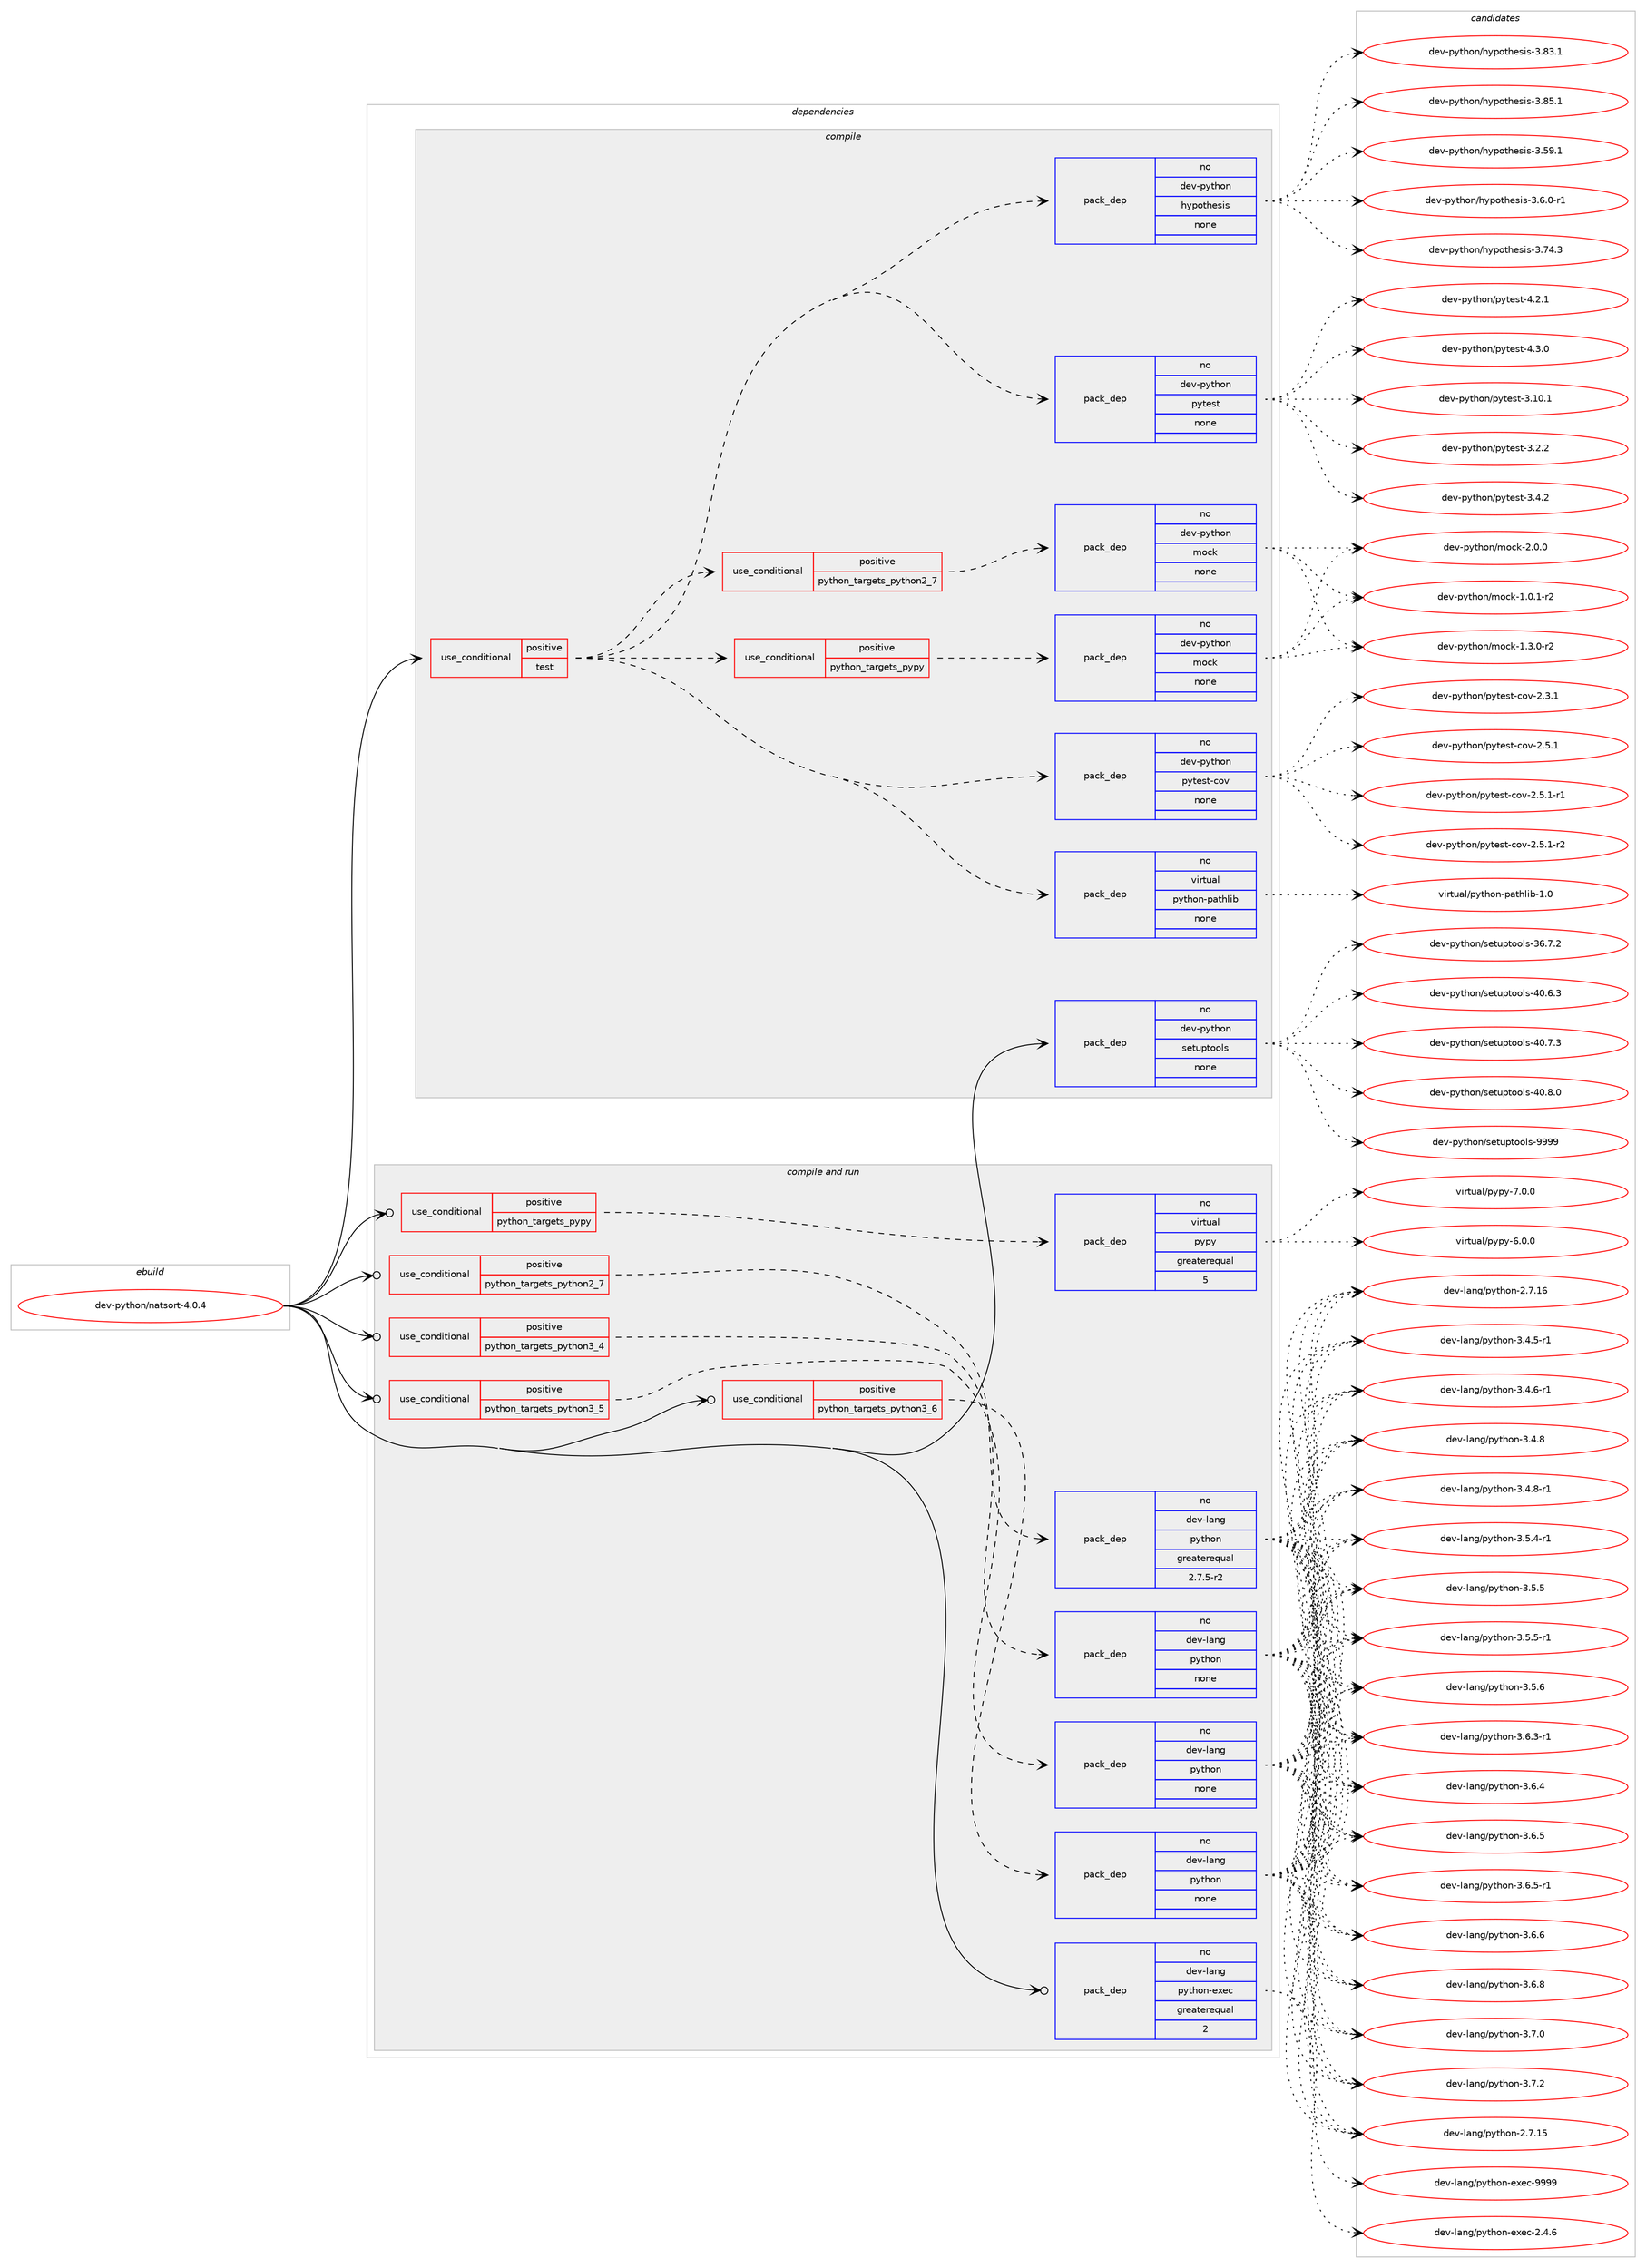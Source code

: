 digraph prolog {

# *************
# Graph options
# *************

newrank=true;
concentrate=true;
compound=true;
graph [rankdir=LR,fontname=Helvetica,fontsize=10,ranksep=1.5];#, ranksep=2.5, nodesep=0.2];
edge  [arrowhead=vee];
node  [fontname=Helvetica,fontsize=10];

# **********
# The ebuild
# **********

subgraph cluster_leftcol {
color=gray;
rank=same;
label=<<i>ebuild</i>>;
id [label="dev-python/natsort-4.0.4", color=red, width=4, href="../dev-python/natsort-4.0.4.svg"];
}

# ****************
# The dependencies
# ****************

subgraph cluster_midcol {
color=gray;
label=<<i>dependencies</i>>;
subgraph cluster_compile {
fillcolor="#eeeeee";
style=filled;
label=<<i>compile</i>>;
subgraph cond377917 {
dependency1420071 [label=<<TABLE BORDER="0" CELLBORDER="1" CELLSPACING="0" CELLPADDING="4"><TR><TD ROWSPAN="3" CELLPADDING="10">use_conditional</TD></TR><TR><TD>positive</TD></TR><TR><TD>test</TD></TR></TABLE>>, shape=none, color=red];
subgraph pack1018880 {
dependency1420072 [label=<<TABLE BORDER="0" CELLBORDER="1" CELLSPACING="0" CELLPADDING="4" WIDTH="220"><TR><TD ROWSPAN="6" CELLPADDING="30">pack_dep</TD></TR><TR><TD WIDTH="110">no</TD></TR><TR><TD>dev-python</TD></TR><TR><TD>pytest</TD></TR><TR><TD>none</TD></TR><TR><TD></TD></TR></TABLE>>, shape=none, color=blue];
}
dependency1420071:e -> dependency1420072:w [weight=20,style="dashed",arrowhead="vee"];
subgraph pack1018881 {
dependency1420073 [label=<<TABLE BORDER="0" CELLBORDER="1" CELLSPACING="0" CELLPADDING="4" WIDTH="220"><TR><TD ROWSPAN="6" CELLPADDING="30">pack_dep</TD></TR><TR><TD WIDTH="110">no</TD></TR><TR><TD>dev-python</TD></TR><TR><TD>hypothesis</TD></TR><TR><TD>none</TD></TR><TR><TD></TD></TR></TABLE>>, shape=none, color=blue];
}
dependency1420071:e -> dependency1420073:w [weight=20,style="dashed",arrowhead="vee"];
subgraph pack1018882 {
dependency1420074 [label=<<TABLE BORDER="0" CELLBORDER="1" CELLSPACING="0" CELLPADDING="4" WIDTH="220"><TR><TD ROWSPAN="6" CELLPADDING="30">pack_dep</TD></TR><TR><TD WIDTH="110">no</TD></TR><TR><TD>virtual</TD></TR><TR><TD>python-pathlib</TD></TR><TR><TD>none</TD></TR><TR><TD></TD></TR></TABLE>>, shape=none, color=blue];
}
dependency1420071:e -> dependency1420074:w [weight=20,style="dashed",arrowhead="vee"];
subgraph pack1018883 {
dependency1420075 [label=<<TABLE BORDER="0" CELLBORDER="1" CELLSPACING="0" CELLPADDING="4" WIDTH="220"><TR><TD ROWSPAN="6" CELLPADDING="30">pack_dep</TD></TR><TR><TD WIDTH="110">no</TD></TR><TR><TD>dev-python</TD></TR><TR><TD>pytest-cov</TD></TR><TR><TD>none</TD></TR><TR><TD></TD></TR></TABLE>>, shape=none, color=blue];
}
dependency1420071:e -> dependency1420075:w [weight=20,style="dashed",arrowhead="vee"];
subgraph cond377918 {
dependency1420076 [label=<<TABLE BORDER="0" CELLBORDER="1" CELLSPACING="0" CELLPADDING="4"><TR><TD ROWSPAN="3" CELLPADDING="10">use_conditional</TD></TR><TR><TD>positive</TD></TR><TR><TD>python_targets_pypy</TD></TR></TABLE>>, shape=none, color=red];
subgraph pack1018884 {
dependency1420077 [label=<<TABLE BORDER="0" CELLBORDER="1" CELLSPACING="0" CELLPADDING="4" WIDTH="220"><TR><TD ROWSPAN="6" CELLPADDING="30">pack_dep</TD></TR><TR><TD WIDTH="110">no</TD></TR><TR><TD>dev-python</TD></TR><TR><TD>mock</TD></TR><TR><TD>none</TD></TR><TR><TD></TD></TR></TABLE>>, shape=none, color=blue];
}
dependency1420076:e -> dependency1420077:w [weight=20,style="dashed",arrowhead="vee"];
}
dependency1420071:e -> dependency1420076:w [weight=20,style="dashed",arrowhead="vee"];
subgraph cond377919 {
dependency1420078 [label=<<TABLE BORDER="0" CELLBORDER="1" CELLSPACING="0" CELLPADDING="4"><TR><TD ROWSPAN="3" CELLPADDING="10">use_conditional</TD></TR><TR><TD>positive</TD></TR><TR><TD>python_targets_python2_7</TD></TR></TABLE>>, shape=none, color=red];
subgraph pack1018885 {
dependency1420079 [label=<<TABLE BORDER="0" CELLBORDER="1" CELLSPACING="0" CELLPADDING="4" WIDTH="220"><TR><TD ROWSPAN="6" CELLPADDING="30">pack_dep</TD></TR><TR><TD WIDTH="110">no</TD></TR><TR><TD>dev-python</TD></TR><TR><TD>mock</TD></TR><TR><TD>none</TD></TR><TR><TD></TD></TR></TABLE>>, shape=none, color=blue];
}
dependency1420078:e -> dependency1420079:w [weight=20,style="dashed",arrowhead="vee"];
}
dependency1420071:e -> dependency1420078:w [weight=20,style="dashed",arrowhead="vee"];
}
id:e -> dependency1420071:w [weight=20,style="solid",arrowhead="vee"];
subgraph pack1018886 {
dependency1420080 [label=<<TABLE BORDER="0" CELLBORDER="1" CELLSPACING="0" CELLPADDING="4" WIDTH="220"><TR><TD ROWSPAN="6" CELLPADDING="30">pack_dep</TD></TR><TR><TD WIDTH="110">no</TD></TR><TR><TD>dev-python</TD></TR><TR><TD>setuptools</TD></TR><TR><TD>none</TD></TR><TR><TD></TD></TR></TABLE>>, shape=none, color=blue];
}
id:e -> dependency1420080:w [weight=20,style="solid",arrowhead="vee"];
}
subgraph cluster_compileandrun {
fillcolor="#eeeeee";
style=filled;
label=<<i>compile and run</i>>;
subgraph cond377920 {
dependency1420081 [label=<<TABLE BORDER="0" CELLBORDER="1" CELLSPACING="0" CELLPADDING="4"><TR><TD ROWSPAN="3" CELLPADDING="10">use_conditional</TD></TR><TR><TD>positive</TD></TR><TR><TD>python_targets_pypy</TD></TR></TABLE>>, shape=none, color=red];
subgraph pack1018887 {
dependency1420082 [label=<<TABLE BORDER="0" CELLBORDER="1" CELLSPACING="0" CELLPADDING="4" WIDTH="220"><TR><TD ROWSPAN="6" CELLPADDING="30">pack_dep</TD></TR><TR><TD WIDTH="110">no</TD></TR><TR><TD>virtual</TD></TR><TR><TD>pypy</TD></TR><TR><TD>greaterequal</TD></TR><TR><TD>5</TD></TR></TABLE>>, shape=none, color=blue];
}
dependency1420081:e -> dependency1420082:w [weight=20,style="dashed",arrowhead="vee"];
}
id:e -> dependency1420081:w [weight=20,style="solid",arrowhead="odotvee"];
subgraph cond377921 {
dependency1420083 [label=<<TABLE BORDER="0" CELLBORDER="1" CELLSPACING="0" CELLPADDING="4"><TR><TD ROWSPAN="3" CELLPADDING="10">use_conditional</TD></TR><TR><TD>positive</TD></TR><TR><TD>python_targets_python2_7</TD></TR></TABLE>>, shape=none, color=red];
subgraph pack1018888 {
dependency1420084 [label=<<TABLE BORDER="0" CELLBORDER="1" CELLSPACING="0" CELLPADDING="4" WIDTH="220"><TR><TD ROWSPAN="6" CELLPADDING="30">pack_dep</TD></TR><TR><TD WIDTH="110">no</TD></TR><TR><TD>dev-lang</TD></TR><TR><TD>python</TD></TR><TR><TD>greaterequal</TD></TR><TR><TD>2.7.5-r2</TD></TR></TABLE>>, shape=none, color=blue];
}
dependency1420083:e -> dependency1420084:w [weight=20,style="dashed",arrowhead="vee"];
}
id:e -> dependency1420083:w [weight=20,style="solid",arrowhead="odotvee"];
subgraph cond377922 {
dependency1420085 [label=<<TABLE BORDER="0" CELLBORDER="1" CELLSPACING="0" CELLPADDING="4"><TR><TD ROWSPAN="3" CELLPADDING="10">use_conditional</TD></TR><TR><TD>positive</TD></TR><TR><TD>python_targets_python3_4</TD></TR></TABLE>>, shape=none, color=red];
subgraph pack1018889 {
dependency1420086 [label=<<TABLE BORDER="0" CELLBORDER="1" CELLSPACING="0" CELLPADDING="4" WIDTH="220"><TR><TD ROWSPAN="6" CELLPADDING="30">pack_dep</TD></TR><TR><TD WIDTH="110">no</TD></TR><TR><TD>dev-lang</TD></TR><TR><TD>python</TD></TR><TR><TD>none</TD></TR><TR><TD></TD></TR></TABLE>>, shape=none, color=blue];
}
dependency1420085:e -> dependency1420086:w [weight=20,style="dashed",arrowhead="vee"];
}
id:e -> dependency1420085:w [weight=20,style="solid",arrowhead="odotvee"];
subgraph cond377923 {
dependency1420087 [label=<<TABLE BORDER="0" CELLBORDER="1" CELLSPACING="0" CELLPADDING="4"><TR><TD ROWSPAN="3" CELLPADDING="10">use_conditional</TD></TR><TR><TD>positive</TD></TR><TR><TD>python_targets_python3_5</TD></TR></TABLE>>, shape=none, color=red];
subgraph pack1018890 {
dependency1420088 [label=<<TABLE BORDER="0" CELLBORDER="1" CELLSPACING="0" CELLPADDING="4" WIDTH="220"><TR><TD ROWSPAN="6" CELLPADDING="30">pack_dep</TD></TR><TR><TD WIDTH="110">no</TD></TR><TR><TD>dev-lang</TD></TR><TR><TD>python</TD></TR><TR><TD>none</TD></TR><TR><TD></TD></TR></TABLE>>, shape=none, color=blue];
}
dependency1420087:e -> dependency1420088:w [weight=20,style="dashed",arrowhead="vee"];
}
id:e -> dependency1420087:w [weight=20,style="solid",arrowhead="odotvee"];
subgraph cond377924 {
dependency1420089 [label=<<TABLE BORDER="0" CELLBORDER="1" CELLSPACING="0" CELLPADDING="4"><TR><TD ROWSPAN="3" CELLPADDING="10">use_conditional</TD></TR><TR><TD>positive</TD></TR><TR><TD>python_targets_python3_6</TD></TR></TABLE>>, shape=none, color=red];
subgraph pack1018891 {
dependency1420090 [label=<<TABLE BORDER="0" CELLBORDER="1" CELLSPACING="0" CELLPADDING="4" WIDTH="220"><TR><TD ROWSPAN="6" CELLPADDING="30">pack_dep</TD></TR><TR><TD WIDTH="110">no</TD></TR><TR><TD>dev-lang</TD></TR><TR><TD>python</TD></TR><TR><TD>none</TD></TR><TR><TD></TD></TR></TABLE>>, shape=none, color=blue];
}
dependency1420089:e -> dependency1420090:w [weight=20,style="dashed",arrowhead="vee"];
}
id:e -> dependency1420089:w [weight=20,style="solid",arrowhead="odotvee"];
subgraph pack1018892 {
dependency1420091 [label=<<TABLE BORDER="0" CELLBORDER="1" CELLSPACING="0" CELLPADDING="4" WIDTH="220"><TR><TD ROWSPAN="6" CELLPADDING="30">pack_dep</TD></TR><TR><TD WIDTH="110">no</TD></TR><TR><TD>dev-lang</TD></TR><TR><TD>python-exec</TD></TR><TR><TD>greaterequal</TD></TR><TR><TD>2</TD></TR></TABLE>>, shape=none, color=blue];
}
id:e -> dependency1420091:w [weight=20,style="solid",arrowhead="odotvee"];
}
subgraph cluster_run {
fillcolor="#eeeeee";
style=filled;
label=<<i>run</i>>;
}
}

# **************
# The candidates
# **************

subgraph cluster_choices {
rank=same;
color=gray;
label=<<i>candidates</i>>;

subgraph choice1018880 {
color=black;
nodesep=1;
choice100101118451121211161041111104711212111610111511645514649484649 [label="dev-python/pytest-3.10.1", color=red, width=4,href="../dev-python/pytest-3.10.1.svg"];
choice1001011184511212111610411111047112121116101115116455146504650 [label="dev-python/pytest-3.2.2", color=red, width=4,href="../dev-python/pytest-3.2.2.svg"];
choice1001011184511212111610411111047112121116101115116455146524650 [label="dev-python/pytest-3.4.2", color=red, width=4,href="../dev-python/pytest-3.4.2.svg"];
choice1001011184511212111610411111047112121116101115116455246504649 [label="dev-python/pytest-4.2.1", color=red, width=4,href="../dev-python/pytest-4.2.1.svg"];
choice1001011184511212111610411111047112121116101115116455246514648 [label="dev-python/pytest-4.3.0", color=red, width=4,href="../dev-python/pytest-4.3.0.svg"];
dependency1420072:e -> choice100101118451121211161041111104711212111610111511645514649484649:w [style=dotted,weight="100"];
dependency1420072:e -> choice1001011184511212111610411111047112121116101115116455146504650:w [style=dotted,weight="100"];
dependency1420072:e -> choice1001011184511212111610411111047112121116101115116455146524650:w [style=dotted,weight="100"];
dependency1420072:e -> choice1001011184511212111610411111047112121116101115116455246504649:w [style=dotted,weight="100"];
dependency1420072:e -> choice1001011184511212111610411111047112121116101115116455246514648:w [style=dotted,weight="100"];
}
subgraph choice1018881 {
color=black;
nodesep=1;
choice100101118451121211161041111104710412111211111610410111510511545514653574649 [label="dev-python/hypothesis-3.59.1", color=red, width=4,href="../dev-python/hypothesis-3.59.1.svg"];
choice10010111845112121116104111110471041211121111161041011151051154551465446484511449 [label="dev-python/hypothesis-3.6.0-r1", color=red, width=4,href="../dev-python/hypothesis-3.6.0-r1.svg"];
choice100101118451121211161041111104710412111211111610410111510511545514655524651 [label="dev-python/hypothesis-3.74.3", color=red, width=4,href="../dev-python/hypothesis-3.74.3.svg"];
choice100101118451121211161041111104710412111211111610410111510511545514656514649 [label="dev-python/hypothesis-3.83.1", color=red, width=4,href="../dev-python/hypothesis-3.83.1.svg"];
choice100101118451121211161041111104710412111211111610410111510511545514656534649 [label="dev-python/hypothesis-3.85.1", color=red, width=4,href="../dev-python/hypothesis-3.85.1.svg"];
dependency1420073:e -> choice100101118451121211161041111104710412111211111610410111510511545514653574649:w [style=dotted,weight="100"];
dependency1420073:e -> choice10010111845112121116104111110471041211121111161041011151051154551465446484511449:w [style=dotted,weight="100"];
dependency1420073:e -> choice100101118451121211161041111104710412111211111610410111510511545514655524651:w [style=dotted,weight="100"];
dependency1420073:e -> choice100101118451121211161041111104710412111211111610410111510511545514656514649:w [style=dotted,weight="100"];
dependency1420073:e -> choice100101118451121211161041111104710412111211111610410111510511545514656534649:w [style=dotted,weight="100"];
}
subgraph choice1018882 {
color=black;
nodesep=1;
choice118105114116117971084711212111610411111045112971161041081059845494648 [label="virtual/python-pathlib-1.0", color=red, width=4,href="../virtual/python-pathlib-1.0.svg"];
dependency1420074:e -> choice118105114116117971084711212111610411111045112971161041081059845494648:w [style=dotted,weight="100"];
}
subgraph choice1018883 {
color=black;
nodesep=1;
choice10010111845112121116104111110471121211161011151164599111118455046514649 [label="dev-python/pytest-cov-2.3.1", color=red, width=4,href="../dev-python/pytest-cov-2.3.1.svg"];
choice10010111845112121116104111110471121211161011151164599111118455046534649 [label="dev-python/pytest-cov-2.5.1", color=red, width=4,href="../dev-python/pytest-cov-2.5.1.svg"];
choice100101118451121211161041111104711212111610111511645991111184550465346494511449 [label="dev-python/pytest-cov-2.5.1-r1", color=red, width=4,href="../dev-python/pytest-cov-2.5.1-r1.svg"];
choice100101118451121211161041111104711212111610111511645991111184550465346494511450 [label="dev-python/pytest-cov-2.5.1-r2", color=red, width=4,href="../dev-python/pytest-cov-2.5.1-r2.svg"];
dependency1420075:e -> choice10010111845112121116104111110471121211161011151164599111118455046514649:w [style=dotted,weight="100"];
dependency1420075:e -> choice10010111845112121116104111110471121211161011151164599111118455046534649:w [style=dotted,weight="100"];
dependency1420075:e -> choice100101118451121211161041111104711212111610111511645991111184550465346494511449:w [style=dotted,weight="100"];
dependency1420075:e -> choice100101118451121211161041111104711212111610111511645991111184550465346494511450:w [style=dotted,weight="100"];
}
subgraph choice1018884 {
color=black;
nodesep=1;
choice1001011184511212111610411111047109111991074549464846494511450 [label="dev-python/mock-1.0.1-r2", color=red, width=4,href="../dev-python/mock-1.0.1-r2.svg"];
choice1001011184511212111610411111047109111991074549465146484511450 [label="dev-python/mock-1.3.0-r2", color=red, width=4,href="../dev-python/mock-1.3.0-r2.svg"];
choice100101118451121211161041111104710911199107455046484648 [label="dev-python/mock-2.0.0", color=red, width=4,href="../dev-python/mock-2.0.0.svg"];
dependency1420077:e -> choice1001011184511212111610411111047109111991074549464846494511450:w [style=dotted,weight="100"];
dependency1420077:e -> choice1001011184511212111610411111047109111991074549465146484511450:w [style=dotted,weight="100"];
dependency1420077:e -> choice100101118451121211161041111104710911199107455046484648:w [style=dotted,weight="100"];
}
subgraph choice1018885 {
color=black;
nodesep=1;
choice1001011184511212111610411111047109111991074549464846494511450 [label="dev-python/mock-1.0.1-r2", color=red, width=4,href="../dev-python/mock-1.0.1-r2.svg"];
choice1001011184511212111610411111047109111991074549465146484511450 [label="dev-python/mock-1.3.0-r2", color=red, width=4,href="../dev-python/mock-1.3.0-r2.svg"];
choice100101118451121211161041111104710911199107455046484648 [label="dev-python/mock-2.0.0", color=red, width=4,href="../dev-python/mock-2.0.0.svg"];
dependency1420079:e -> choice1001011184511212111610411111047109111991074549464846494511450:w [style=dotted,weight="100"];
dependency1420079:e -> choice1001011184511212111610411111047109111991074549465146484511450:w [style=dotted,weight="100"];
dependency1420079:e -> choice100101118451121211161041111104710911199107455046484648:w [style=dotted,weight="100"];
}
subgraph choice1018886 {
color=black;
nodesep=1;
choice100101118451121211161041111104711510111611711211611111110811545515446554650 [label="dev-python/setuptools-36.7.2", color=red, width=4,href="../dev-python/setuptools-36.7.2.svg"];
choice100101118451121211161041111104711510111611711211611111110811545524846544651 [label="dev-python/setuptools-40.6.3", color=red, width=4,href="../dev-python/setuptools-40.6.3.svg"];
choice100101118451121211161041111104711510111611711211611111110811545524846554651 [label="dev-python/setuptools-40.7.3", color=red, width=4,href="../dev-python/setuptools-40.7.3.svg"];
choice100101118451121211161041111104711510111611711211611111110811545524846564648 [label="dev-python/setuptools-40.8.0", color=red, width=4,href="../dev-python/setuptools-40.8.0.svg"];
choice10010111845112121116104111110471151011161171121161111111081154557575757 [label="dev-python/setuptools-9999", color=red, width=4,href="../dev-python/setuptools-9999.svg"];
dependency1420080:e -> choice100101118451121211161041111104711510111611711211611111110811545515446554650:w [style=dotted,weight="100"];
dependency1420080:e -> choice100101118451121211161041111104711510111611711211611111110811545524846544651:w [style=dotted,weight="100"];
dependency1420080:e -> choice100101118451121211161041111104711510111611711211611111110811545524846554651:w [style=dotted,weight="100"];
dependency1420080:e -> choice100101118451121211161041111104711510111611711211611111110811545524846564648:w [style=dotted,weight="100"];
dependency1420080:e -> choice10010111845112121116104111110471151011161171121161111111081154557575757:w [style=dotted,weight="100"];
}
subgraph choice1018887 {
color=black;
nodesep=1;
choice1181051141161179710847112121112121455446484648 [label="virtual/pypy-6.0.0", color=red, width=4,href="../virtual/pypy-6.0.0.svg"];
choice1181051141161179710847112121112121455546484648 [label="virtual/pypy-7.0.0", color=red, width=4,href="../virtual/pypy-7.0.0.svg"];
dependency1420082:e -> choice1181051141161179710847112121112121455446484648:w [style=dotted,weight="100"];
dependency1420082:e -> choice1181051141161179710847112121112121455546484648:w [style=dotted,weight="100"];
}
subgraph choice1018888 {
color=black;
nodesep=1;
choice10010111845108971101034711212111610411111045504655464953 [label="dev-lang/python-2.7.15", color=red, width=4,href="../dev-lang/python-2.7.15.svg"];
choice10010111845108971101034711212111610411111045504655464954 [label="dev-lang/python-2.7.16", color=red, width=4,href="../dev-lang/python-2.7.16.svg"];
choice1001011184510897110103471121211161041111104551465246534511449 [label="dev-lang/python-3.4.5-r1", color=red, width=4,href="../dev-lang/python-3.4.5-r1.svg"];
choice1001011184510897110103471121211161041111104551465246544511449 [label="dev-lang/python-3.4.6-r1", color=red, width=4,href="../dev-lang/python-3.4.6-r1.svg"];
choice100101118451089711010347112121116104111110455146524656 [label="dev-lang/python-3.4.8", color=red, width=4,href="../dev-lang/python-3.4.8.svg"];
choice1001011184510897110103471121211161041111104551465246564511449 [label="dev-lang/python-3.4.8-r1", color=red, width=4,href="../dev-lang/python-3.4.8-r1.svg"];
choice1001011184510897110103471121211161041111104551465346524511449 [label="dev-lang/python-3.5.4-r1", color=red, width=4,href="../dev-lang/python-3.5.4-r1.svg"];
choice100101118451089711010347112121116104111110455146534653 [label="dev-lang/python-3.5.5", color=red, width=4,href="../dev-lang/python-3.5.5.svg"];
choice1001011184510897110103471121211161041111104551465346534511449 [label="dev-lang/python-3.5.5-r1", color=red, width=4,href="../dev-lang/python-3.5.5-r1.svg"];
choice100101118451089711010347112121116104111110455146534654 [label="dev-lang/python-3.5.6", color=red, width=4,href="../dev-lang/python-3.5.6.svg"];
choice1001011184510897110103471121211161041111104551465446514511449 [label="dev-lang/python-3.6.3-r1", color=red, width=4,href="../dev-lang/python-3.6.3-r1.svg"];
choice100101118451089711010347112121116104111110455146544652 [label="dev-lang/python-3.6.4", color=red, width=4,href="../dev-lang/python-3.6.4.svg"];
choice100101118451089711010347112121116104111110455146544653 [label="dev-lang/python-3.6.5", color=red, width=4,href="../dev-lang/python-3.6.5.svg"];
choice1001011184510897110103471121211161041111104551465446534511449 [label="dev-lang/python-3.6.5-r1", color=red, width=4,href="../dev-lang/python-3.6.5-r1.svg"];
choice100101118451089711010347112121116104111110455146544654 [label="dev-lang/python-3.6.6", color=red, width=4,href="../dev-lang/python-3.6.6.svg"];
choice100101118451089711010347112121116104111110455146544656 [label="dev-lang/python-3.6.8", color=red, width=4,href="../dev-lang/python-3.6.8.svg"];
choice100101118451089711010347112121116104111110455146554648 [label="dev-lang/python-3.7.0", color=red, width=4,href="../dev-lang/python-3.7.0.svg"];
choice100101118451089711010347112121116104111110455146554650 [label="dev-lang/python-3.7.2", color=red, width=4,href="../dev-lang/python-3.7.2.svg"];
dependency1420084:e -> choice10010111845108971101034711212111610411111045504655464953:w [style=dotted,weight="100"];
dependency1420084:e -> choice10010111845108971101034711212111610411111045504655464954:w [style=dotted,weight="100"];
dependency1420084:e -> choice1001011184510897110103471121211161041111104551465246534511449:w [style=dotted,weight="100"];
dependency1420084:e -> choice1001011184510897110103471121211161041111104551465246544511449:w [style=dotted,weight="100"];
dependency1420084:e -> choice100101118451089711010347112121116104111110455146524656:w [style=dotted,weight="100"];
dependency1420084:e -> choice1001011184510897110103471121211161041111104551465246564511449:w [style=dotted,weight="100"];
dependency1420084:e -> choice1001011184510897110103471121211161041111104551465346524511449:w [style=dotted,weight="100"];
dependency1420084:e -> choice100101118451089711010347112121116104111110455146534653:w [style=dotted,weight="100"];
dependency1420084:e -> choice1001011184510897110103471121211161041111104551465346534511449:w [style=dotted,weight="100"];
dependency1420084:e -> choice100101118451089711010347112121116104111110455146534654:w [style=dotted,weight="100"];
dependency1420084:e -> choice1001011184510897110103471121211161041111104551465446514511449:w [style=dotted,weight="100"];
dependency1420084:e -> choice100101118451089711010347112121116104111110455146544652:w [style=dotted,weight="100"];
dependency1420084:e -> choice100101118451089711010347112121116104111110455146544653:w [style=dotted,weight="100"];
dependency1420084:e -> choice1001011184510897110103471121211161041111104551465446534511449:w [style=dotted,weight="100"];
dependency1420084:e -> choice100101118451089711010347112121116104111110455146544654:w [style=dotted,weight="100"];
dependency1420084:e -> choice100101118451089711010347112121116104111110455146544656:w [style=dotted,weight="100"];
dependency1420084:e -> choice100101118451089711010347112121116104111110455146554648:w [style=dotted,weight="100"];
dependency1420084:e -> choice100101118451089711010347112121116104111110455146554650:w [style=dotted,weight="100"];
}
subgraph choice1018889 {
color=black;
nodesep=1;
choice10010111845108971101034711212111610411111045504655464953 [label="dev-lang/python-2.7.15", color=red, width=4,href="../dev-lang/python-2.7.15.svg"];
choice10010111845108971101034711212111610411111045504655464954 [label="dev-lang/python-2.7.16", color=red, width=4,href="../dev-lang/python-2.7.16.svg"];
choice1001011184510897110103471121211161041111104551465246534511449 [label="dev-lang/python-3.4.5-r1", color=red, width=4,href="../dev-lang/python-3.4.5-r1.svg"];
choice1001011184510897110103471121211161041111104551465246544511449 [label="dev-lang/python-3.4.6-r1", color=red, width=4,href="../dev-lang/python-3.4.6-r1.svg"];
choice100101118451089711010347112121116104111110455146524656 [label="dev-lang/python-3.4.8", color=red, width=4,href="../dev-lang/python-3.4.8.svg"];
choice1001011184510897110103471121211161041111104551465246564511449 [label="dev-lang/python-3.4.8-r1", color=red, width=4,href="../dev-lang/python-3.4.8-r1.svg"];
choice1001011184510897110103471121211161041111104551465346524511449 [label="dev-lang/python-3.5.4-r1", color=red, width=4,href="../dev-lang/python-3.5.4-r1.svg"];
choice100101118451089711010347112121116104111110455146534653 [label="dev-lang/python-3.5.5", color=red, width=4,href="../dev-lang/python-3.5.5.svg"];
choice1001011184510897110103471121211161041111104551465346534511449 [label="dev-lang/python-3.5.5-r1", color=red, width=4,href="../dev-lang/python-3.5.5-r1.svg"];
choice100101118451089711010347112121116104111110455146534654 [label="dev-lang/python-3.5.6", color=red, width=4,href="../dev-lang/python-3.5.6.svg"];
choice1001011184510897110103471121211161041111104551465446514511449 [label="dev-lang/python-3.6.3-r1", color=red, width=4,href="../dev-lang/python-3.6.3-r1.svg"];
choice100101118451089711010347112121116104111110455146544652 [label="dev-lang/python-3.6.4", color=red, width=4,href="../dev-lang/python-3.6.4.svg"];
choice100101118451089711010347112121116104111110455146544653 [label="dev-lang/python-3.6.5", color=red, width=4,href="../dev-lang/python-3.6.5.svg"];
choice1001011184510897110103471121211161041111104551465446534511449 [label="dev-lang/python-3.6.5-r1", color=red, width=4,href="../dev-lang/python-3.6.5-r1.svg"];
choice100101118451089711010347112121116104111110455146544654 [label="dev-lang/python-3.6.6", color=red, width=4,href="../dev-lang/python-3.6.6.svg"];
choice100101118451089711010347112121116104111110455146544656 [label="dev-lang/python-3.6.8", color=red, width=4,href="../dev-lang/python-3.6.8.svg"];
choice100101118451089711010347112121116104111110455146554648 [label="dev-lang/python-3.7.0", color=red, width=4,href="../dev-lang/python-3.7.0.svg"];
choice100101118451089711010347112121116104111110455146554650 [label="dev-lang/python-3.7.2", color=red, width=4,href="../dev-lang/python-3.7.2.svg"];
dependency1420086:e -> choice10010111845108971101034711212111610411111045504655464953:w [style=dotted,weight="100"];
dependency1420086:e -> choice10010111845108971101034711212111610411111045504655464954:w [style=dotted,weight="100"];
dependency1420086:e -> choice1001011184510897110103471121211161041111104551465246534511449:w [style=dotted,weight="100"];
dependency1420086:e -> choice1001011184510897110103471121211161041111104551465246544511449:w [style=dotted,weight="100"];
dependency1420086:e -> choice100101118451089711010347112121116104111110455146524656:w [style=dotted,weight="100"];
dependency1420086:e -> choice1001011184510897110103471121211161041111104551465246564511449:w [style=dotted,weight="100"];
dependency1420086:e -> choice1001011184510897110103471121211161041111104551465346524511449:w [style=dotted,weight="100"];
dependency1420086:e -> choice100101118451089711010347112121116104111110455146534653:w [style=dotted,weight="100"];
dependency1420086:e -> choice1001011184510897110103471121211161041111104551465346534511449:w [style=dotted,weight="100"];
dependency1420086:e -> choice100101118451089711010347112121116104111110455146534654:w [style=dotted,weight="100"];
dependency1420086:e -> choice1001011184510897110103471121211161041111104551465446514511449:w [style=dotted,weight="100"];
dependency1420086:e -> choice100101118451089711010347112121116104111110455146544652:w [style=dotted,weight="100"];
dependency1420086:e -> choice100101118451089711010347112121116104111110455146544653:w [style=dotted,weight="100"];
dependency1420086:e -> choice1001011184510897110103471121211161041111104551465446534511449:w [style=dotted,weight="100"];
dependency1420086:e -> choice100101118451089711010347112121116104111110455146544654:w [style=dotted,weight="100"];
dependency1420086:e -> choice100101118451089711010347112121116104111110455146544656:w [style=dotted,weight="100"];
dependency1420086:e -> choice100101118451089711010347112121116104111110455146554648:w [style=dotted,weight="100"];
dependency1420086:e -> choice100101118451089711010347112121116104111110455146554650:w [style=dotted,weight="100"];
}
subgraph choice1018890 {
color=black;
nodesep=1;
choice10010111845108971101034711212111610411111045504655464953 [label="dev-lang/python-2.7.15", color=red, width=4,href="../dev-lang/python-2.7.15.svg"];
choice10010111845108971101034711212111610411111045504655464954 [label="dev-lang/python-2.7.16", color=red, width=4,href="../dev-lang/python-2.7.16.svg"];
choice1001011184510897110103471121211161041111104551465246534511449 [label="dev-lang/python-3.4.5-r1", color=red, width=4,href="../dev-lang/python-3.4.5-r1.svg"];
choice1001011184510897110103471121211161041111104551465246544511449 [label="dev-lang/python-3.4.6-r1", color=red, width=4,href="../dev-lang/python-3.4.6-r1.svg"];
choice100101118451089711010347112121116104111110455146524656 [label="dev-lang/python-3.4.8", color=red, width=4,href="../dev-lang/python-3.4.8.svg"];
choice1001011184510897110103471121211161041111104551465246564511449 [label="dev-lang/python-3.4.8-r1", color=red, width=4,href="../dev-lang/python-3.4.8-r1.svg"];
choice1001011184510897110103471121211161041111104551465346524511449 [label="dev-lang/python-3.5.4-r1", color=red, width=4,href="../dev-lang/python-3.5.4-r1.svg"];
choice100101118451089711010347112121116104111110455146534653 [label="dev-lang/python-3.5.5", color=red, width=4,href="../dev-lang/python-3.5.5.svg"];
choice1001011184510897110103471121211161041111104551465346534511449 [label="dev-lang/python-3.5.5-r1", color=red, width=4,href="../dev-lang/python-3.5.5-r1.svg"];
choice100101118451089711010347112121116104111110455146534654 [label="dev-lang/python-3.5.6", color=red, width=4,href="../dev-lang/python-3.5.6.svg"];
choice1001011184510897110103471121211161041111104551465446514511449 [label="dev-lang/python-3.6.3-r1", color=red, width=4,href="../dev-lang/python-3.6.3-r1.svg"];
choice100101118451089711010347112121116104111110455146544652 [label="dev-lang/python-3.6.4", color=red, width=4,href="../dev-lang/python-3.6.4.svg"];
choice100101118451089711010347112121116104111110455146544653 [label="dev-lang/python-3.6.5", color=red, width=4,href="../dev-lang/python-3.6.5.svg"];
choice1001011184510897110103471121211161041111104551465446534511449 [label="dev-lang/python-3.6.5-r1", color=red, width=4,href="../dev-lang/python-3.6.5-r1.svg"];
choice100101118451089711010347112121116104111110455146544654 [label="dev-lang/python-3.6.6", color=red, width=4,href="../dev-lang/python-3.6.6.svg"];
choice100101118451089711010347112121116104111110455146544656 [label="dev-lang/python-3.6.8", color=red, width=4,href="../dev-lang/python-3.6.8.svg"];
choice100101118451089711010347112121116104111110455146554648 [label="dev-lang/python-3.7.0", color=red, width=4,href="../dev-lang/python-3.7.0.svg"];
choice100101118451089711010347112121116104111110455146554650 [label="dev-lang/python-3.7.2", color=red, width=4,href="../dev-lang/python-3.7.2.svg"];
dependency1420088:e -> choice10010111845108971101034711212111610411111045504655464953:w [style=dotted,weight="100"];
dependency1420088:e -> choice10010111845108971101034711212111610411111045504655464954:w [style=dotted,weight="100"];
dependency1420088:e -> choice1001011184510897110103471121211161041111104551465246534511449:w [style=dotted,weight="100"];
dependency1420088:e -> choice1001011184510897110103471121211161041111104551465246544511449:w [style=dotted,weight="100"];
dependency1420088:e -> choice100101118451089711010347112121116104111110455146524656:w [style=dotted,weight="100"];
dependency1420088:e -> choice1001011184510897110103471121211161041111104551465246564511449:w [style=dotted,weight="100"];
dependency1420088:e -> choice1001011184510897110103471121211161041111104551465346524511449:w [style=dotted,weight="100"];
dependency1420088:e -> choice100101118451089711010347112121116104111110455146534653:w [style=dotted,weight="100"];
dependency1420088:e -> choice1001011184510897110103471121211161041111104551465346534511449:w [style=dotted,weight="100"];
dependency1420088:e -> choice100101118451089711010347112121116104111110455146534654:w [style=dotted,weight="100"];
dependency1420088:e -> choice1001011184510897110103471121211161041111104551465446514511449:w [style=dotted,weight="100"];
dependency1420088:e -> choice100101118451089711010347112121116104111110455146544652:w [style=dotted,weight="100"];
dependency1420088:e -> choice100101118451089711010347112121116104111110455146544653:w [style=dotted,weight="100"];
dependency1420088:e -> choice1001011184510897110103471121211161041111104551465446534511449:w [style=dotted,weight="100"];
dependency1420088:e -> choice100101118451089711010347112121116104111110455146544654:w [style=dotted,weight="100"];
dependency1420088:e -> choice100101118451089711010347112121116104111110455146544656:w [style=dotted,weight="100"];
dependency1420088:e -> choice100101118451089711010347112121116104111110455146554648:w [style=dotted,weight="100"];
dependency1420088:e -> choice100101118451089711010347112121116104111110455146554650:w [style=dotted,weight="100"];
}
subgraph choice1018891 {
color=black;
nodesep=1;
choice10010111845108971101034711212111610411111045504655464953 [label="dev-lang/python-2.7.15", color=red, width=4,href="../dev-lang/python-2.7.15.svg"];
choice10010111845108971101034711212111610411111045504655464954 [label="dev-lang/python-2.7.16", color=red, width=4,href="../dev-lang/python-2.7.16.svg"];
choice1001011184510897110103471121211161041111104551465246534511449 [label="dev-lang/python-3.4.5-r1", color=red, width=4,href="../dev-lang/python-3.4.5-r1.svg"];
choice1001011184510897110103471121211161041111104551465246544511449 [label="dev-lang/python-3.4.6-r1", color=red, width=4,href="../dev-lang/python-3.4.6-r1.svg"];
choice100101118451089711010347112121116104111110455146524656 [label="dev-lang/python-3.4.8", color=red, width=4,href="../dev-lang/python-3.4.8.svg"];
choice1001011184510897110103471121211161041111104551465246564511449 [label="dev-lang/python-3.4.8-r1", color=red, width=4,href="../dev-lang/python-3.4.8-r1.svg"];
choice1001011184510897110103471121211161041111104551465346524511449 [label="dev-lang/python-3.5.4-r1", color=red, width=4,href="../dev-lang/python-3.5.4-r1.svg"];
choice100101118451089711010347112121116104111110455146534653 [label="dev-lang/python-3.5.5", color=red, width=4,href="../dev-lang/python-3.5.5.svg"];
choice1001011184510897110103471121211161041111104551465346534511449 [label="dev-lang/python-3.5.5-r1", color=red, width=4,href="../dev-lang/python-3.5.5-r1.svg"];
choice100101118451089711010347112121116104111110455146534654 [label="dev-lang/python-3.5.6", color=red, width=4,href="../dev-lang/python-3.5.6.svg"];
choice1001011184510897110103471121211161041111104551465446514511449 [label="dev-lang/python-3.6.3-r1", color=red, width=4,href="../dev-lang/python-3.6.3-r1.svg"];
choice100101118451089711010347112121116104111110455146544652 [label="dev-lang/python-3.6.4", color=red, width=4,href="../dev-lang/python-3.6.4.svg"];
choice100101118451089711010347112121116104111110455146544653 [label="dev-lang/python-3.6.5", color=red, width=4,href="../dev-lang/python-3.6.5.svg"];
choice1001011184510897110103471121211161041111104551465446534511449 [label="dev-lang/python-3.6.5-r1", color=red, width=4,href="../dev-lang/python-3.6.5-r1.svg"];
choice100101118451089711010347112121116104111110455146544654 [label="dev-lang/python-3.6.6", color=red, width=4,href="../dev-lang/python-3.6.6.svg"];
choice100101118451089711010347112121116104111110455146544656 [label="dev-lang/python-3.6.8", color=red, width=4,href="../dev-lang/python-3.6.8.svg"];
choice100101118451089711010347112121116104111110455146554648 [label="dev-lang/python-3.7.0", color=red, width=4,href="../dev-lang/python-3.7.0.svg"];
choice100101118451089711010347112121116104111110455146554650 [label="dev-lang/python-3.7.2", color=red, width=4,href="../dev-lang/python-3.7.2.svg"];
dependency1420090:e -> choice10010111845108971101034711212111610411111045504655464953:w [style=dotted,weight="100"];
dependency1420090:e -> choice10010111845108971101034711212111610411111045504655464954:w [style=dotted,weight="100"];
dependency1420090:e -> choice1001011184510897110103471121211161041111104551465246534511449:w [style=dotted,weight="100"];
dependency1420090:e -> choice1001011184510897110103471121211161041111104551465246544511449:w [style=dotted,weight="100"];
dependency1420090:e -> choice100101118451089711010347112121116104111110455146524656:w [style=dotted,weight="100"];
dependency1420090:e -> choice1001011184510897110103471121211161041111104551465246564511449:w [style=dotted,weight="100"];
dependency1420090:e -> choice1001011184510897110103471121211161041111104551465346524511449:w [style=dotted,weight="100"];
dependency1420090:e -> choice100101118451089711010347112121116104111110455146534653:w [style=dotted,weight="100"];
dependency1420090:e -> choice1001011184510897110103471121211161041111104551465346534511449:w [style=dotted,weight="100"];
dependency1420090:e -> choice100101118451089711010347112121116104111110455146534654:w [style=dotted,weight="100"];
dependency1420090:e -> choice1001011184510897110103471121211161041111104551465446514511449:w [style=dotted,weight="100"];
dependency1420090:e -> choice100101118451089711010347112121116104111110455146544652:w [style=dotted,weight="100"];
dependency1420090:e -> choice100101118451089711010347112121116104111110455146544653:w [style=dotted,weight="100"];
dependency1420090:e -> choice1001011184510897110103471121211161041111104551465446534511449:w [style=dotted,weight="100"];
dependency1420090:e -> choice100101118451089711010347112121116104111110455146544654:w [style=dotted,weight="100"];
dependency1420090:e -> choice100101118451089711010347112121116104111110455146544656:w [style=dotted,weight="100"];
dependency1420090:e -> choice100101118451089711010347112121116104111110455146554648:w [style=dotted,weight="100"];
dependency1420090:e -> choice100101118451089711010347112121116104111110455146554650:w [style=dotted,weight="100"];
}
subgraph choice1018892 {
color=black;
nodesep=1;
choice1001011184510897110103471121211161041111104510112010199455046524654 [label="dev-lang/python-exec-2.4.6", color=red, width=4,href="../dev-lang/python-exec-2.4.6.svg"];
choice10010111845108971101034711212111610411111045101120101994557575757 [label="dev-lang/python-exec-9999", color=red, width=4,href="../dev-lang/python-exec-9999.svg"];
dependency1420091:e -> choice1001011184510897110103471121211161041111104510112010199455046524654:w [style=dotted,weight="100"];
dependency1420091:e -> choice10010111845108971101034711212111610411111045101120101994557575757:w [style=dotted,weight="100"];
}
}

}
